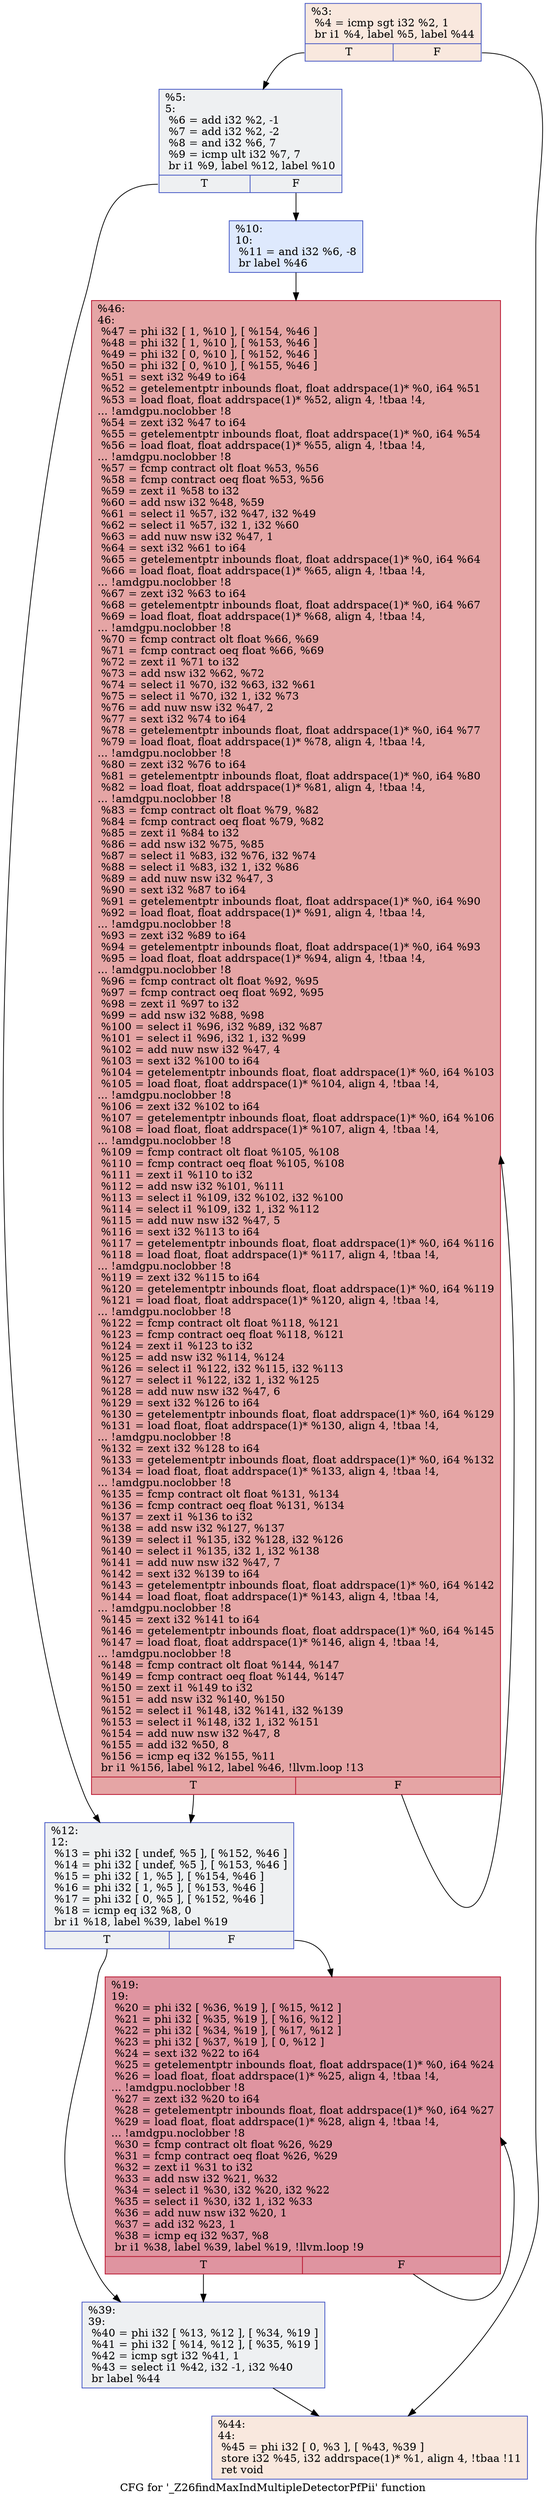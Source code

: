 digraph "CFG for '_Z26findMaxIndMultipleDetectorPfPii' function" {
	label="CFG for '_Z26findMaxIndMultipleDetectorPfPii' function";

	Node0x5823790 [shape=record,color="#3d50c3ff", style=filled, fillcolor="#f2cab570",label="{%3:\l  %4 = icmp sgt i32 %2, 1\l  br i1 %4, label %5, label %44\l|{<s0>T|<s1>F}}"];
	Node0x5823790:s0 -> Node0x5823f00;
	Node0x5823790:s1 -> Node0x5823f90;
	Node0x5823f00 [shape=record,color="#3d50c3ff", style=filled, fillcolor="#d9dce170",label="{%5:\l5:                                                \l  %6 = add i32 %2, -1\l  %7 = add i32 %2, -2\l  %8 = and i32 %6, 7\l  %9 = icmp ult i32 %7, 7\l  br i1 %9, label %12, label %10\l|{<s0>T|<s1>F}}"];
	Node0x5823f00:s0 -> Node0x5823eb0;
	Node0x5823f00:s1 -> Node0x5824400;
	Node0x5824400 [shape=record,color="#3d50c3ff", style=filled, fillcolor="#b5cdfa70",label="{%10:\l10:                                               \l  %11 = and i32 %6, -8\l  br label %46\l}"];
	Node0x5824400 -> Node0x5824600;
	Node0x5823eb0 [shape=record,color="#3d50c3ff", style=filled, fillcolor="#d9dce170",label="{%12:\l12:                                               \l  %13 = phi i32 [ undef, %5 ], [ %152, %46 ]\l  %14 = phi i32 [ undef, %5 ], [ %153, %46 ]\l  %15 = phi i32 [ 1, %5 ], [ %154, %46 ]\l  %16 = phi i32 [ 1, %5 ], [ %153, %46 ]\l  %17 = phi i32 [ 0, %5 ], [ %152, %46 ]\l  %18 = icmp eq i32 %8, 0\l  br i1 %18, label %39, label %19\l|{<s0>T|<s1>F}}"];
	Node0x5823eb0:s0 -> Node0x58250b0;
	Node0x5823eb0:s1 -> Node0x5825140;
	Node0x5825140 [shape=record,color="#b70d28ff", style=filled, fillcolor="#b70d2870",label="{%19:\l19:                                               \l  %20 = phi i32 [ %36, %19 ], [ %15, %12 ]\l  %21 = phi i32 [ %35, %19 ], [ %16, %12 ]\l  %22 = phi i32 [ %34, %19 ], [ %17, %12 ]\l  %23 = phi i32 [ %37, %19 ], [ 0, %12 ]\l  %24 = sext i32 %22 to i64\l  %25 = getelementptr inbounds float, float addrspace(1)* %0, i64 %24\l  %26 = load float, float addrspace(1)* %25, align 4, !tbaa !4,\l... !amdgpu.noclobber !8\l  %27 = zext i32 %20 to i64\l  %28 = getelementptr inbounds float, float addrspace(1)* %0, i64 %27\l  %29 = load float, float addrspace(1)* %28, align 4, !tbaa !4,\l... !amdgpu.noclobber !8\l  %30 = fcmp contract olt float %26, %29\l  %31 = fcmp contract oeq float %26, %29\l  %32 = zext i1 %31 to i32\l  %33 = add nsw i32 %21, %32\l  %34 = select i1 %30, i32 %20, i32 %22\l  %35 = select i1 %30, i32 1, i32 %33\l  %36 = add nuw nsw i32 %20, 1\l  %37 = add i32 %23, 1\l  %38 = icmp eq i32 %37, %8\l  br i1 %38, label %39, label %19, !llvm.loop !9\l|{<s0>T|<s1>F}}"];
	Node0x5825140:s0 -> Node0x58250b0;
	Node0x5825140:s1 -> Node0x5825140;
	Node0x58250b0 [shape=record,color="#3d50c3ff", style=filled, fillcolor="#d9dce170",label="{%39:\l39:                                               \l  %40 = phi i32 [ %13, %12 ], [ %34, %19 ]\l  %41 = phi i32 [ %14, %12 ], [ %35, %19 ]\l  %42 = icmp sgt i32 %41, 1\l  %43 = select i1 %42, i32 -1, i32 %40\l  br label %44\l}"];
	Node0x58250b0 -> Node0x5823f90;
	Node0x5823f90 [shape=record,color="#3d50c3ff", style=filled, fillcolor="#f2cab570",label="{%44:\l44:                                               \l  %45 = phi i32 [ 0, %3 ], [ %43, %39 ]\l  store i32 %45, i32 addrspace(1)* %1, align 4, !tbaa !11\l  ret void\l}"];
	Node0x5824600 [shape=record,color="#b70d28ff", style=filled, fillcolor="#c5333470",label="{%46:\l46:                                               \l  %47 = phi i32 [ 1, %10 ], [ %154, %46 ]\l  %48 = phi i32 [ 1, %10 ], [ %153, %46 ]\l  %49 = phi i32 [ 0, %10 ], [ %152, %46 ]\l  %50 = phi i32 [ 0, %10 ], [ %155, %46 ]\l  %51 = sext i32 %49 to i64\l  %52 = getelementptr inbounds float, float addrspace(1)* %0, i64 %51\l  %53 = load float, float addrspace(1)* %52, align 4, !tbaa !4,\l... !amdgpu.noclobber !8\l  %54 = zext i32 %47 to i64\l  %55 = getelementptr inbounds float, float addrspace(1)* %0, i64 %54\l  %56 = load float, float addrspace(1)* %55, align 4, !tbaa !4,\l... !amdgpu.noclobber !8\l  %57 = fcmp contract olt float %53, %56\l  %58 = fcmp contract oeq float %53, %56\l  %59 = zext i1 %58 to i32\l  %60 = add nsw i32 %48, %59\l  %61 = select i1 %57, i32 %47, i32 %49\l  %62 = select i1 %57, i32 1, i32 %60\l  %63 = add nuw nsw i32 %47, 1\l  %64 = sext i32 %61 to i64\l  %65 = getelementptr inbounds float, float addrspace(1)* %0, i64 %64\l  %66 = load float, float addrspace(1)* %65, align 4, !tbaa !4,\l... !amdgpu.noclobber !8\l  %67 = zext i32 %63 to i64\l  %68 = getelementptr inbounds float, float addrspace(1)* %0, i64 %67\l  %69 = load float, float addrspace(1)* %68, align 4, !tbaa !4,\l... !amdgpu.noclobber !8\l  %70 = fcmp contract olt float %66, %69\l  %71 = fcmp contract oeq float %66, %69\l  %72 = zext i1 %71 to i32\l  %73 = add nsw i32 %62, %72\l  %74 = select i1 %70, i32 %63, i32 %61\l  %75 = select i1 %70, i32 1, i32 %73\l  %76 = add nuw nsw i32 %47, 2\l  %77 = sext i32 %74 to i64\l  %78 = getelementptr inbounds float, float addrspace(1)* %0, i64 %77\l  %79 = load float, float addrspace(1)* %78, align 4, !tbaa !4,\l... !amdgpu.noclobber !8\l  %80 = zext i32 %76 to i64\l  %81 = getelementptr inbounds float, float addrspace(1)* %0, i64 %80\l  %82 = load float, float addrspace(1)* %81, align 4, !tbaa !4,\l... !amdgpu.noclobber !8\l  %83 = fcmp contract olt float %79, %82\l  %84 = fcmp contract oeq float %79, %82\l  %85 = zext i1 %84 to i32\l  %86 = add nsw i32 %75, %85\l  %87 = select i1 %83, i32 %76, i32 %74\l  %88 = select i1 %83, i32 1, i32 %86\l  %89 = add nuw nsw i32 %47, 3\l  %90 = sext i32 %87 to i64\l  %91 = getelementptr inbounds float, float addrspace(1)* %0, i64 %90\l  %92 = load float, float addrspace(1)* %91, align 4, !tbaa !4,\l... !amdgpu.noclobber !8\l  %93 = zext i32 %89 to i64\l  %94 = getelementptr inbounds float, float addrspace(1)* %0, i64 %93\l  %95 = load float, float addrspace(1)* %94, align 4, !tbaa !4,\l... !amdgpu.noclobber !8\l  %96 = fcmp contract olt float %92, %95\l  %97 = fcmp contract oeq float %92, %95\l  %98 = zext i1 %97 to i32\l  %99 = add nsw i32 %88, %98\l  %100 = select i1 %96, i32 %89, i32 %87\l  %101 = select i1 %96, i32 1, i32 %99\l  %102 = add nuw nsw i32 %47, 4\l  %103 = sext i32 %100 to i64\l  %104 = getelementptr inbounds float, float addrspace(1)* %0, i64 %103\l  %105 = load float, float addrspace(1)* %104, align 4, !tbaa !4,\l... !amdgpu.noclobber !8\l  %106 = zext i32 %102 to i64\l  %107 = getelementptr inbounds float, float addrspace(1)* %0, i64 %106\l  %108 = load float, float addrspace(1)* %107, align 4, !tbaa !4,\l... !amdgpu.noclobber !8\l  %109 = fcmp contract olt float %105, %108\l  %110 = fcmp contract oeq float %105, %108\l  %111 = zext i1 %110 to i32\l  %112 = add nsw i32 %101, %111\l  %113 = select i1 %109, i32 %102, i32 %100\l  %114 = select i1 %109, i32 1, i32 %112\l  %115 = add nuw nsw i32 %47, 5\l  %116 = sext i32 %113 to i64\l  %117 = getelementptr inbounds float, float addrspace(1)* %0, i64 %116\l  %118 = load float, float addrspace(1)* %117, align 4, !tbaa !4,\l... !amdgpu.noclobber !8\l  %119 = zext i32 %115 to i64\l  %120 = getelementptr inbounds float, float addrspace(1)* %0, i64 %119\l  %121 = load float, float addrspace(1)* %120, align 4, !tbaa !4,\l... !amdgpu.noclobber !8\l  %122 = fcmp contract olt float %118, %121\l  %123 = fcmp contract oeq float %118, %121\l  %124 = zext i1 %123 to i32\l  %125 = add nsw i32 %114, %124\l  %126 = select i1 %122, i32 %115, i32 %113\l  %127 = select i1 %122, i32 1, i32 %125\l  %128 = add nuw nsw i32 %47, 6\l  %129 = sext i32 %126 to i64\l  %130 = getelementptr inbounds float, float addrspace(1)* %0, i64 %129\l  %131 = load float, float addrspace(1)* %130, align 4, !tbaa !4,\l... !amdgpu.noclobber !8\l  %132 = zext i32 %128 to i64\l  %133 = getelementptr inbounds float, float addrspace(1)* %0, i64 %132\l  %134 = load float, float addrspace(1)* %133, align 4, !tbaa !4,\l... !amdgpu.noclobber !8\l  %135 = fcmp contract olt float %131, %134\l  %136 = fcmp contract oeq float %131, %134\l  %137 = zext i1 %136 to i32\l  %138 = add nsw i32 %127, %137\l  %139 = select i1 %135, i32 %128, i32 %126\l  %140 = select i1 %135, i32 1, i32 %138\l  %141 = add nuw nsw i32 %47, 7\l  %142 = sext i32 %139 to i64\l  %143 = getelementptr inbounds float, float addrspace(1)* %0, i64 %142\l  %144 = load float, float addrspace(1)* %143, align 4, !tbaa !4,\l... !amdgpu.noclobber !8\l  %145 = zext i32 %141 to i64\l  %146 = getelementptr inbounds float, float addrspace(1)* %0, i64 %145\l  %147 = load float, float addrspace(1)* %146, align 4, !tbaa !4,\l... !amdgpu.noclobber !8\l  %148 = fcmp contract olt float %144, %147\l  %149 = fcmp contract oeq float %144, %147\l  %150 = zext i1 %149 to i32\l  %151 = add nsw i32 %140, %150\l  %152 = select i1 %148, i32 %141, i32 %139\l  %153 = select i1 %148, i32 1, i32 %151\l  %154 = add nuw nsw i32 %47, 8\l  %155 = add i32 %50, 8\l  %156 = icmp eq i32 %155, %11\l  br i1 %156, label %12, label %46, !llvm.loop !13\l|{<s0>T|<s1>F}}"];
	Node0x5824600:s0 -> Node0x5823eb0;
	Node0x5824600:s1 -> Node0x5824600;
}
